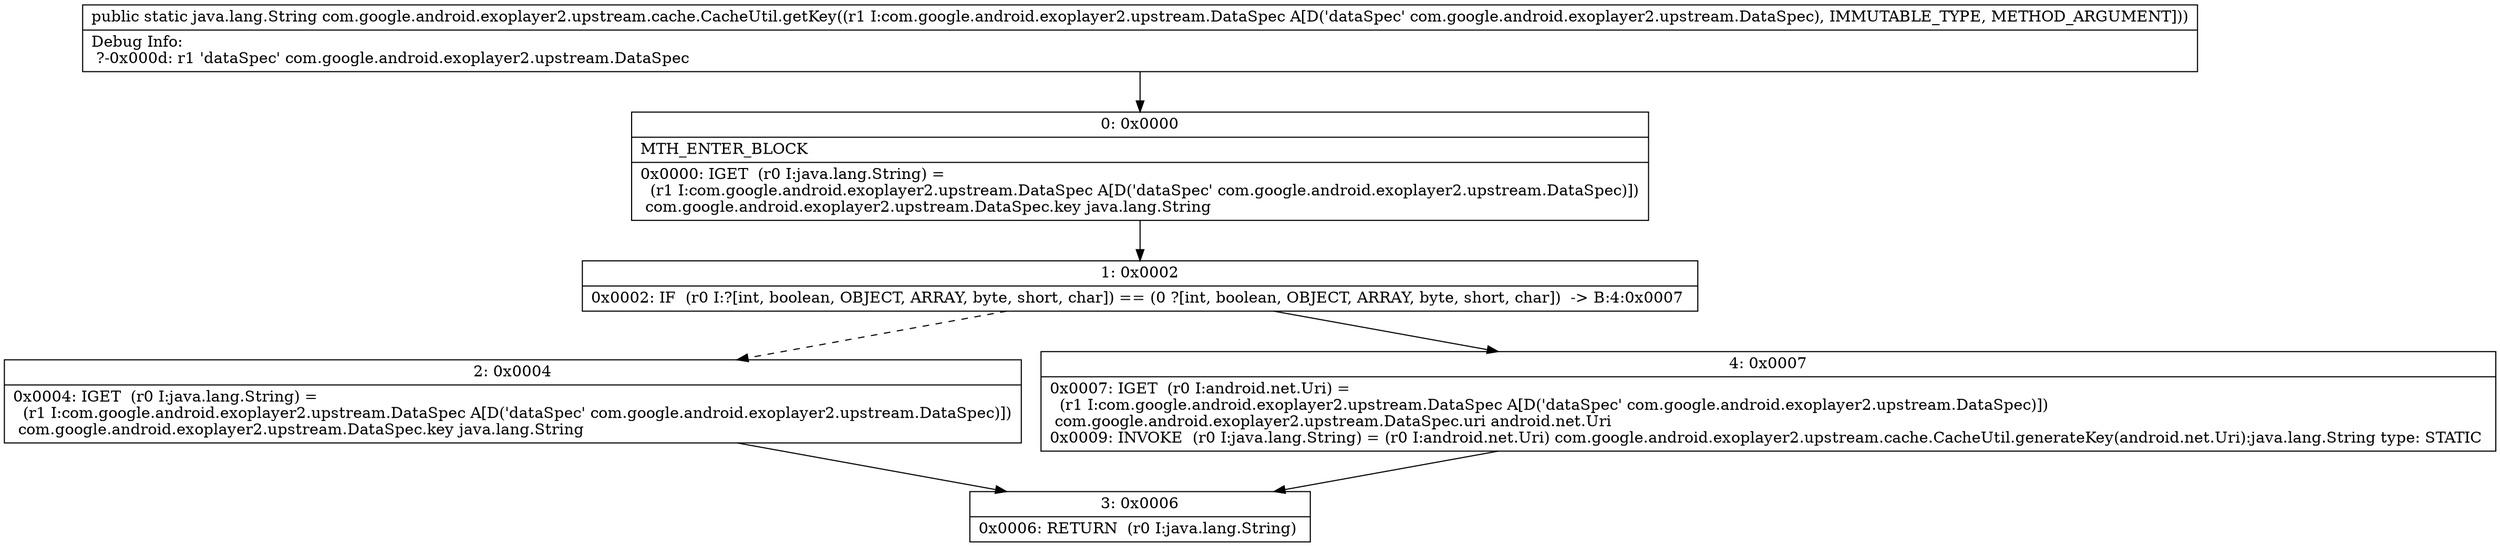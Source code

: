 digraph "CFG forcom.google.android.exoplayer2.upstream.cache.CacheUtil.getKey(Lcom\/google\/android\/exoplayer2\/upstream\/DataSpec;)Ljava\/lang\/String;" {
Node_0 [shape=record,label="{0\:\ 0x0000|MTH_ENTER_BLOCK\l|0x0000: IGET  (r0 I:java.lang.String) = \l  (r1 I:com.google.android.exoplayer2.upstream.DataSpec A[D('dataSpec' com.google.android.exoplayer2.upstream.DataSpec)])\l com.google.android.exoplayer2.upstream.DataSpec.key java.lang.String \l}"];
Node_1 [shape=record,label="{1\:\ 0x0002|0x0002: IF  (r0 I:?[int, boolean, OBJECT, ARRAY, byte, short, char]) == (0 ?[int, boolean, OBJECT, ARRAY, byte, short, char])  \-\> B:4:0x0007 \l}"];
Node_2 [shape=record,label="{2\:\ 0x0004|0x0004: IGET  (r0 I:java.lang.String) = \l  (r1 I:com.google.android.exoplayer2.upstream.DataSpec A[D('dataSpec' com.google.android.exoplayer2.upstream.DataSpec)])\l com.google.android.exoplayer2.upstream.DataSpec.key java.lang.String \l}"];
Node_3 [shape=record,label="{3\:\ 0x0006|0x0006: RETURN  (r0 I:java.lang.String) \l}"];
Node_4 [shape=record,label="{4\:\ 0x0007|0x0007: IGET  (r0 I:android.net.Uri) = \l  (r1 I:com.google.android.exoplayer2.upstream.DataSpec A[D('dataSpec' com.google.android.exoplayer2.upstream.DataSpec)])\l com.google.android.exoplayer2.upstream.DataSpec.uri android.net.Uri \l0x0009: INVOKE  (r0 I:java.lang.String) = (r0 I:android.net.Uri) com.google.android.exoplayer2.upstream.cache.CacheUtil.generateKey(android.net.Uri):java.lang.String type: STATIC \l}"];
MethodNode[shape=record,label="{public static java.lang.String com.google.android.exoplayer2.upstream.cache.CacheUtil.getKey((r1 I:com.google.android.exoplayer2.upstream.DataSpec A[D('dataSpec' com.google.android.exoplayer2.upstream.DataSpec), IMMUTABLE_TYPE, METHOD_ARGUMENT]))  | Debug Info:\l  ?\-0x000d: r1 'dataSpec' com.google.android.exoplayer2.upstream.DataSpec\l}"];
MethodNode -> Node_0;
Node_0 -> Node_1;
Node_1 -> Node_2[style=dashed];
Node_1 -> Node_4;
Node_2 -> Node_3;
Node_4 -> Node_3;
}

